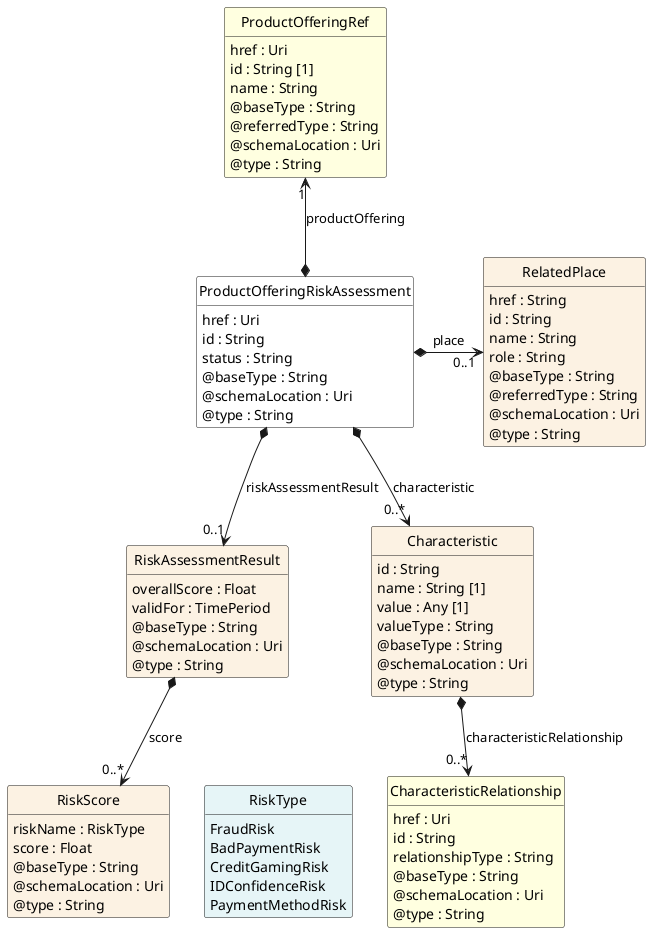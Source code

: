 @startuml
hide circle
hide methods
hide stereotype
show <<Enumeration>> stereotype
skinparam class {
   BackgroundColor<<Enumeration>> #E6F5F7
   BackgroundColor<<Ref>> #FFFFE0
   BackgroundColor<<Pivot>> #FFFFFFF
   BackgroundColor<<SimpleType>> #E2F0DA
   BackgroundColor #FCF2E3
}

class ProductOfferingRiskAssessment <<Pivot>> {
    href : Uri
    id : String
    status : String
    @baseType : String
    @schemaLocation : Uri
    @type : String
}

class RiskAssessmentResult  {
    overallScore : Float
    validFor : TimePeriod
    @baseType : String
    @schemaLocation : Uri
    @type : String
}

class RiskScore  {
    riskName : RiskType
    score : Float
    @baseType : String
    @schemaLocation : Uri
    @type : String
}

class RiskType <<Enumeration>> {
    FraudRisk
    BadPaymentRisk
    CreditGamingRisk
    IDConfidenceRisk
    PaymentMethodRisk
}

class ProductOfferingRef  <<Ref>> {
    href : Uri
    id : String [1]
    name : String
    @baseType : String
    @referredType : String
    @schemaLocation : Uri
    @type : String
}

class RelatedPlace  {
    href : String
    id : String
    name : String
    role : String
    @baseType : String
    @referredType : String
    @schemaLocation : Uri
    @type : String
}

class Characteristic  {
    id : String
    name : String [1]
    value : Any [1]
    valueType : String
    @baseType : String
    @schemaLocation : Uri
    @type : String
}

class CharacteristicRelationship  <<Ref>> {
    href : Uri
    id : String
    relationshipType : String
    @baseType : String
    @schemaLocation : Uri
    @type : String
}

ProductOfferingRiskAssessment *-right-> "0..1" RelatedPlace : place

ProductOfferingRef "1" <--* ProductOfferingRiskAssessment : productOffering

ProductOfferingRiskAssessment *-->  "0..*" Characteristic : characteristic

ProductOfferingRiskAssessment *-->  "0..1" RiskAssessmentResult : riskAssessmentResult

RiskAssessmentResult *-->  "0..*" RiskScore : score

Characteristic *-->  "0..*" CharacteristicRelationship : characteristicRelationship

RiskScore -right[hidden]-> RiskType

@enduml